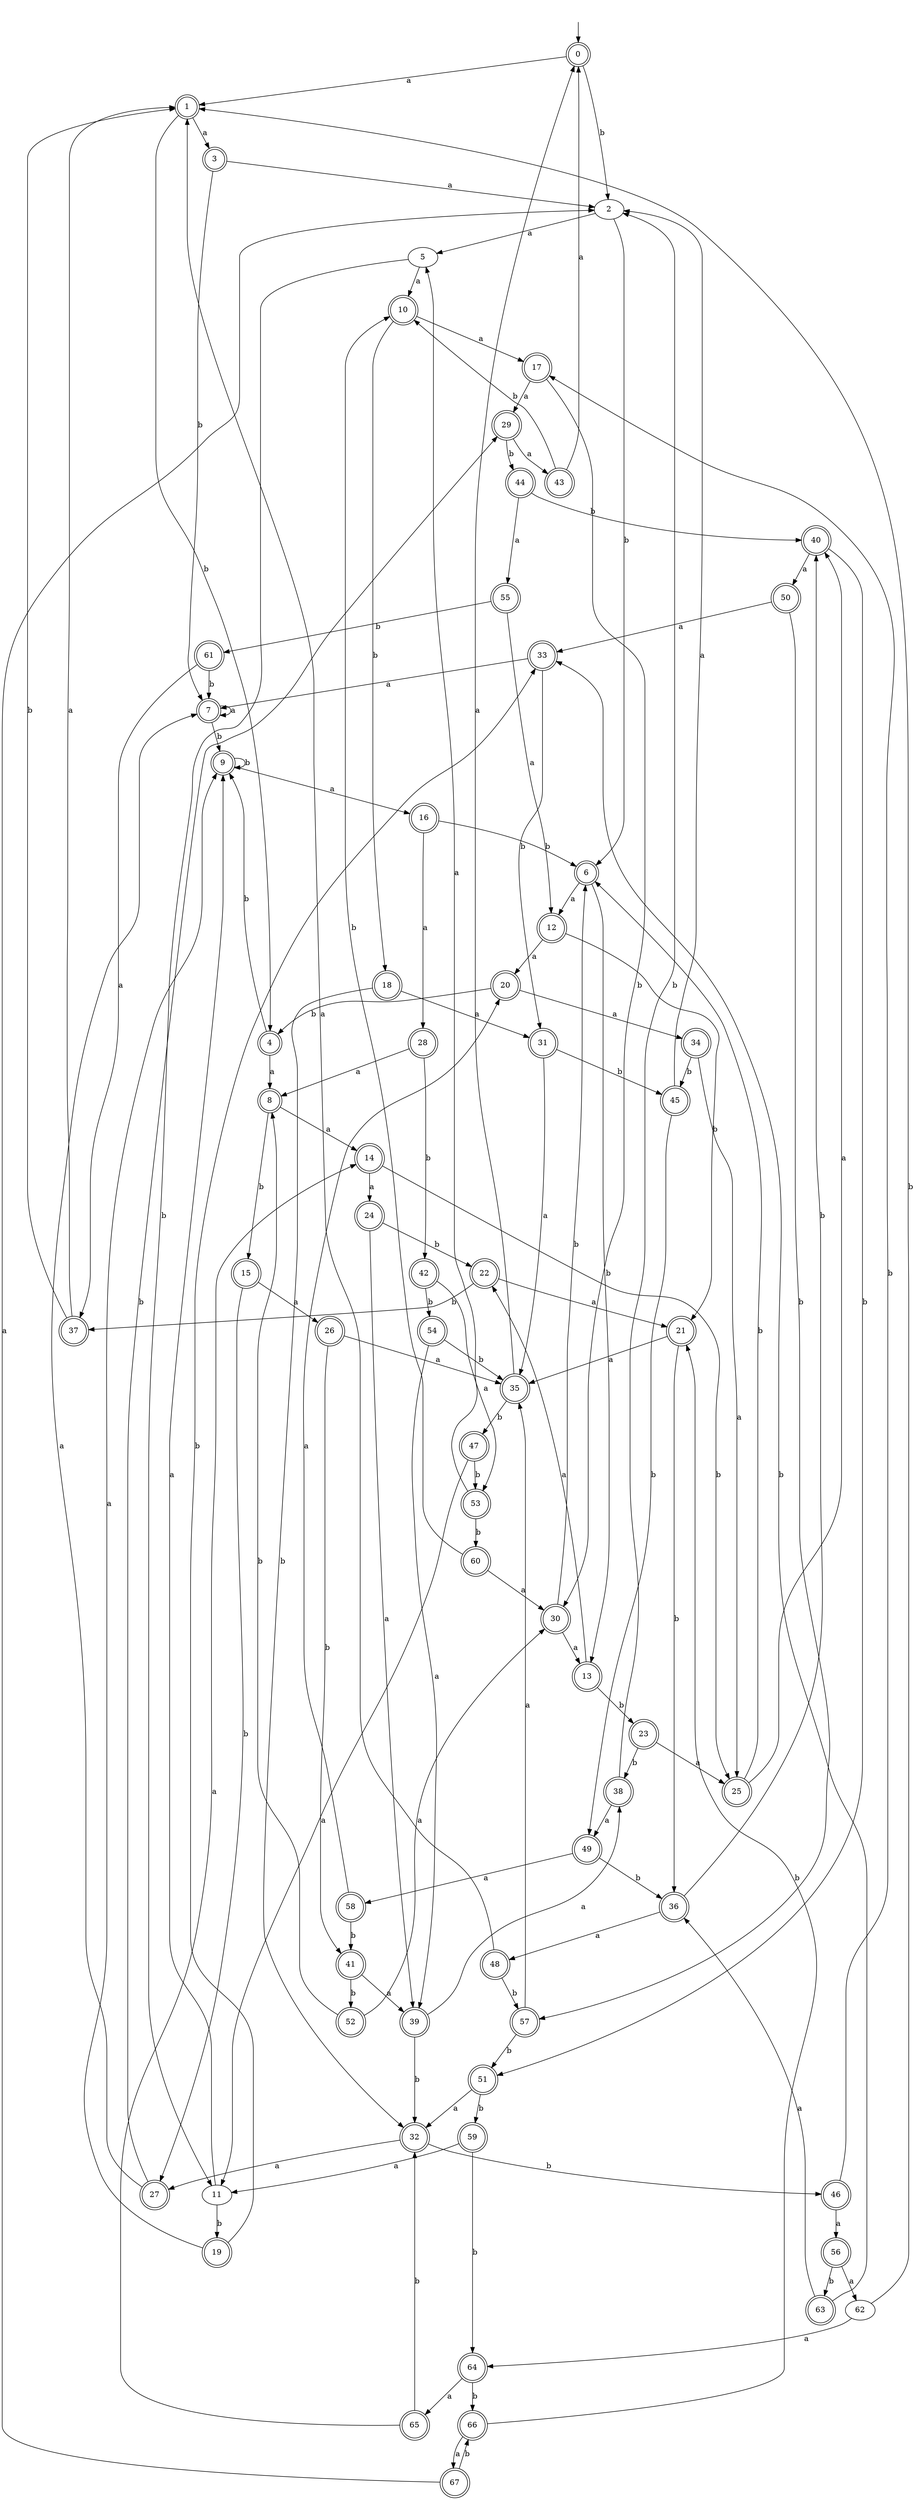 digraph RandomDFA {
  __start0 [label="", shape=none];
  __start0 -> 0 [label=""];
  0 [shape=circle] [shape=doublecircle]
  0 -> 1 [label="a"]
  0 -> 2 [label="b"]
  1 [shape=doublecircle]
  1 -> 3 [label="a"]
  1 -> 4 [label="b"]
  2
  2 -> 5 [label="a"]
  2 -> 6 [label="b"]
  3 [shape=doublecircle]
  3 -> 2 [label="a"]
  3 -> 7 [label="b"]
  4 [shape=doublecircle]
  4 -> 8 [label="a"]
  4 -> 9 [label="b"]
  5
  5 -> 10 [label="a"]
  5 -> 11 [label="b"]
  6 [shape=doublecircle]
  6 -> 12 [label="a"]
  6 -> 13 [label="b"]
  7 [shape=doublecircle]
  7 -> 7 [label="a"]
  7 -> 9 [label="b"]
  8 [shape=doublecircle]
  8 -> 14 [label="a"]
  8 -> 15 [label="b"]
  9 [shape=doublecircle]
  9 -> 16 [label="a"]
  9 -> 9 [label="b"]
  10 [shape=doublecircle]
  10 -> 17 [label="a"]
  10 -> 18 [label="b"]
  11
  11 -> 9 [label="a"]
  11 -> 19 [label="b"]
  12 [shape=doublecircle]
  12 -> 20 [label="a"]
  12 -> 21 [label="b"]
  13 [shape=doublecircle]
  13 -> 22 [label="a"]
  13 -> 23 [label="b"]
  14 [shape=doublecircle]
  14 -> 24 [label="a"]
  14 -> 25 [label="b"]
  15 [shape=doublecircle]
  15 -> 26 [label="a"]
  15 -> 27 [label="b"]
  16 [shape=doublecircle]
  16 -> 28 [label="a"]
  16 -> 6 [label="b"]
  17 [shape=doublecircle]
  17 -> 29 [label="a"]
  17 -> 30 [label="b"]
  18 [shape=doublecircle]
  18 -> 31 [label="a"]
  18 -> 32 [label="b"]
  19 [shape=doublecircle]
  19 -> 9 [label="a"]
  19 -> 33 [label="b"]
  20 [shape=doublecircle]
  20 -> 34 [label="a"]
  20 -> 4 [label="b"]
  21 [shape=doublecircle]
  21 -> 35 [label="a"]
  21 -> 36 [label="b"]
  22 [shape=doublecircle]
  22 -> 21 [label="a"]
  22 -> 37 [label="b"]
  23 [shape=doublecircle]
  23 -> 25 [label="a"]
  23 -> 38 [label="b"]
  24 [shape=doublecircle]
  24 -> 39 [label="a"]
  24 -> 22 [label="b"]
  25 [shape=doublecircle]
  25 -> 40 [label="a"]
  25 -> 6 [label="b"]
  26 [shape=doublecircle]
  26 -> 35 [label="a"]
  26 -> 41 [label="b"]
  27 [shape=doublecircle]
  27 -> 7 [label="a"]
  27 -> 29 [label="b"]
  28 [shape=doublecircle]
  28 -> 8 [label="a"]
  28 -> 42 [label="b"]
  29 [shape=doublecircle]
  29 -> 43 [label="a"]
  29 -> 44 [label="b"]
  30 [shape=doublecircle]
  30 -> 13 [label="a"]
  30 -> 6 [label="b"]
  31 [shape=doublecircle]
  31 -> 35 [label="a"]
  31 -> 45 [label="b"]
  32 [shape=doublecircle]
  32 -> 27 [label="a"]
  32 -> 46 [label="b"]
  33 [shape=doublecircle]
  33 -> 7 [label="a"]
  33 -> 31 [label="b"]
  34 [shape=doublecircle]
  34 -> 25 [label="a"]
  34 -> 45 [label="b"]
  35 [shape=doublecircle]
  35 -> 0 [label="a"]
  35 -> 47 [label="b"]
  36 [shape=doublecircle]
  36 -> 48 [label="a"]
  36 -> 40 [label="b"]
  37 [shape=doublecircle]
  37 -> 1 [label="a"]
  37 -> 1 [label="b"]
  38 [shape=doublecircle]
  38 -> 49 [label="a"]
  38 -> 2 [label="b"]
  39 [shape=doublecircle]
  39 -> 38 [label="a"]
  39 -> 32 [label="b"]
  40 [shape=doublecircle]
  40 -> 50 [label="a"]
  40 -> 51 [label="b"]
  41 [shape=doublecircle]
  41 -> 39 [label="a"]
  41 -> 52 [label="b"]
  42 [shape=doublecircle]
  42 -> 53 [label="a"]
  42 -> 54 [label="b"]
  43 [shape=doublecircle]
  43 -> 0 [label="a"]
  43 -> 10 [label="b"]
  44 [shape=doublecircle]
  44 -> 55 [label="a"]
  44 -> 40 [label="b"]
  45 [shape=doublecircle]
  45 -> 2 [label="a"]
  45 -> 49 [label="b"]
  46 [shape=doublecircle]
  46 -> 56 [label="a"]
  46 -> 17 [label="b"]
  47 [shape=doublecircle]
  47 -> 11 [label="a"]
  47 -> 53 [label="b"]
  48 [shape=doublecircle]
  48 -> 1 [label="a"]
  48 -> 57 [label="b"]
  49 [shape=doublecircle]
  49 -> 58 [label="a"]
  49 -> 36 [label="b"]
  50 [shape=doublecircle]
  50 -> 33 [label="a"]
  50 -> 57 [label="b"]
  51 [shape=doublecircle]
  51 -> 32 [label="a"]
  51 -> 59 [label="b"]
  52 [shape=doublecircle]
  52 -> 30 [label="a"]
  52 -> 8 [label="b"]
  53 [shape=doublecircle]
  53 -> 5 [label="a"]
  53 -> 60 [label="b"]
  54 [shape=doublecircle]
  54 -> 39 [label="a"]
  54 -> 35 [label="b"]
  55 [shape=doublecircle]
  55 -> 12 [label="a"]
  55 -> 61 [label="b"]
  56 [shape=doublecircle]
  56 -> 62 [label="a"]
  56 -> 63 [label="b"]
  57 [shape=doublecircle]
  57 -> 35 [label="a"]
  57 -> 51 [label="b"]
  58 [shape=doublecircle]
  58 -> 20 [label="a"]
  58 -> 41 [label="b"]
  59 [shape=doublecircle]
  59 -> 11 [label="a"]
  59 -> 64 [label="b"]
  60 [shape=doublecircle]
  60 -> 30 [label="a"]
  60 -> 10 [label="b"]
  61 [shape=doublecircle]
  61 -> 37 [label="a"]
  61 -> 7 [label="b"]
  62
  62 -> 64 [label="a"]
  62 -> 1 [label="b"]
  63 [shape=doublecircle]
  63 -> 36 [label="a"]
  63 -> 33 [label="b"]
  64 [shape=doublecircle]
  64 -> 65 [label="a"]
  64 -> 66 [label="b"]
  65 [shape=doublecircle]
  65 -> 14 [label="a"]
  65 -> 32 [label="b"]
  66 [shape=doublecircle]
  66 -> 67 [label="a"]
  66 -> 21 [label="b"]
  67 [shape=doublecircle]
  67 -> 2 [label="a"]
  67 -> 66 [label="b"]
}
